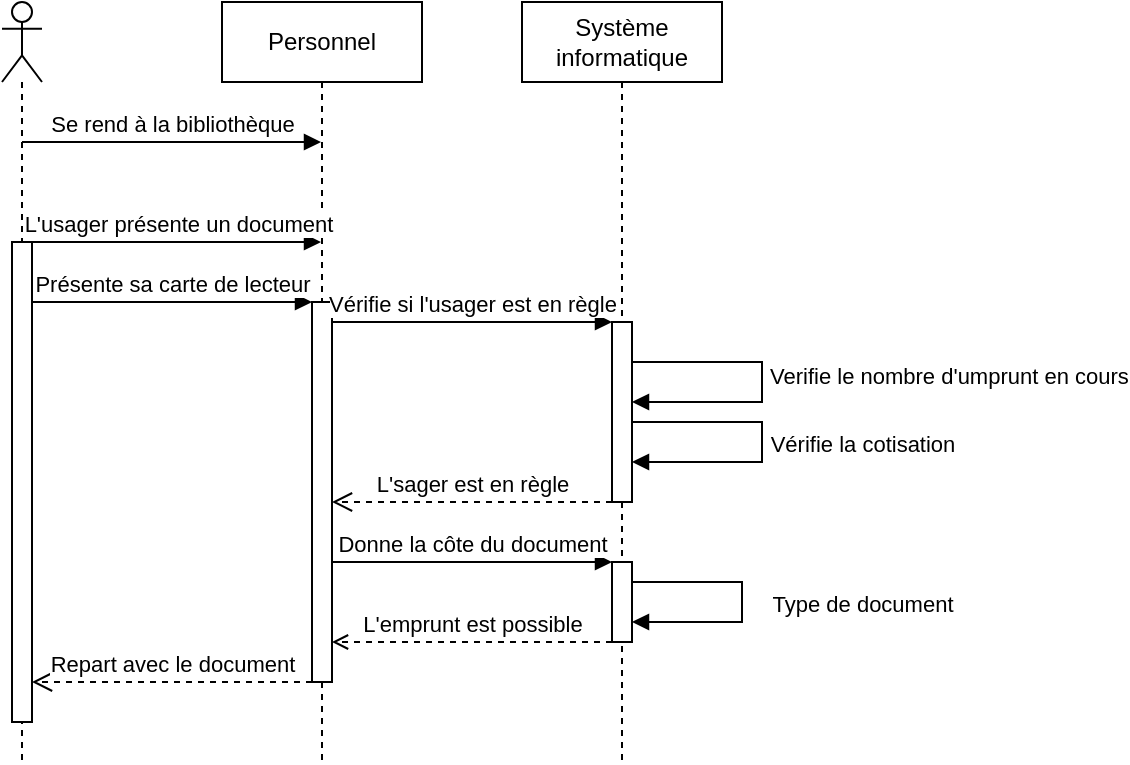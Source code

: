 <mxfile version="21.8.2" type="google">
  <diagram name="Page-1" id="_BqyRzLNo1S69w7Z7h8G">
    <mxGraphModel grid="1" page="1" gridSize="10" guides="1" tooltips="1" connect="1" arrows="1" fold="1" pageScale="1" pageWidth="850" pageHeight="1100" math="0" shadow="0">
      <root>
        <mxCell id="0" />
        <mxCell id="1" parent="0" />
        <mxCell id="S2xMBP4nTn8Yaqxc27Of-8" value="" style="shape=umlLifeline;perimeter=lifelinePerimeter;whiteSpace=wrap;html=1;container=1;dropTarget=0;collapsible=0;recursiveResize=0;outlineConnect=0;portConstraint=eastwest;newEdgeStyle={&quot;curved&quot;:0,&quot;rounded&quot;:0};participant=umlActor;" vertex="1" parent="1">
          <mxGeometry x="150" y="80" width="20" height="380" as="geometry" />
        </mxCell>
        <mxCell id="S2xMBP4nTn8Yaqxc27Of-29" value="" style="html=1;points=[[0,0,0,0,5],[0,1,0,0,-5],[1,0,0,0,5],[1,1,0,0,-5]];perimeter=orthogonalPerimeter;outlineConnect=0;targetShapes=umlLifeline;portConstraint=eastwest;newEdgeStyle={&quot;curved&quot;:0,&quot;rounded&quot;:0};" vertex="1" parent="S2xMBP4nTn8Yaqxc27Of-8">
          <mxGeometry x="5" y="120" width="10" height="240" as="geometry" />
        </mxCell>
        <mxCell id="S2xMBP4nTn8Yaqxc27Of-11" value="Personnel" style="shape=umlLifeline;perimeter=lifelinePerimeter;whiteSpace=wrap;html=1;container=1;dropTarget=0;collapsible=0;recursiveResize=0;outlineConnect=0;portConstraint=eastwest;newEdgeStyle={&quot;curved&quot;:0,&quot;rounded&quot;:0};" vertex="1" parent="1">
          <mxGeometry x="260" y="80" width="100" height="380" as="geometry" />
        </mxCell>
        <mxCell id="S2xMBP4nTn8Yaqxc27Of-13" value="" style="html=1;points=[[0,0,0,0,5],[0,1,0,0,-5],[1,0,0,0,5],[1,1,0,0,-5]];perimeter=orthogonalPerimeter;outlineConnect=0;targetShapes=umlLifeline;portConstraint=eastwest;newEdgeStyle={&quot;curved&quot;:0,&quot;rounded&quot;:0};" vertex="1" parent="S2xMBP4nTn8Yaqxc27Of-11">
          <mxGeometry x="45" y="150" width="10" height="190" as="geometry" />
        </mxCell>
        <mxCell id="S2xMBP4nTn8Yaqxc27Of-12" value="Système informatique" style="shape=umlLifeline;perimeter=lifelinePerimeter;whiteSpace=wrap;html=1;container=1;dropTarget=0;collapsible=0;recursiveResize=0;outlineConnect=0;portConstraint=eastwest;newEdgeStyle={&quot;curved&quot;:0,&quot;rounded&quot;:0};" vertex="1" parent="1">
          <mxGeometry x="410" y="80" width="100" height="380" as="geometry" />
        </mxCell>
        <mxCell id="S2xMBP4nTn8Yaqxc27Of-27" value="" style="html=1;points=[[0,0,0,0,5],[0,1,0,0,-5],[1,0,0,0,5],[1,1,0,0,-5]];perimeter=orthogonalPerimeter;outlineConnect=0;targetShapes=umlLifeline;portConstraint=eastwest;newEdgeStyle={&quot;curved&quot;:0,&quot;rounded&quot;:0};" vertex="1" parent="S2xMBP4nTn8Yaqxc27Of-12">
          <mxGeometry x="45" y="160" width="10" height="90" as="geometry" />
        </mxCell>
        <mxCell id="S2xMBP4nTn8Yaqxc27Of-39" value="" style="html=1;points=[[0,0,0,0,5],[0,1,0,0,-5],[1,0,0,0,5],[1,1,0,0,-5]];perimeter=orthogonalPerimeter;outlineConnect=0;targetShapes=umlLifeline;portConstraint=eastwest;newEdgeStyle={&quot;curved&quot;:0,&quot;rounded&quot;:0};" vertex="1" parent="S2xMBP4nTn8Yaqxc27Of-12">
          <mxGeometry x="45" y="280" width="10" height="40" as="geometry" />
        </mxCell>
        <mxCell id="S2xMBP4nTn8Yaqxc27Of-41" value="Type de document" style="html=1;verticalAlign=bottom;endArrow=block;curved=0;rounded=0;" edge="1" parent="S2xMBP4nTn8Yaqxc27Of-12">
          <mxGeometry x="0.154" y="-60" width="80" relative="1" as="geometry">
            <mxPoint x="55" y="290" as="sourcePoint" />
            <mxPoint x="55" y="310" as="targetPoint" />
            <Array as="points">
              <mxPoint x="110" y="290" />
              <mxPoint x="110" y="310" />
            </Array>
            <mxPoint x="60" y="60" as="offset" />
          </mxGeometry>
        </mxCell>
        <mxCell id="S2xMBP4nTn8Yaqxc27Of-15" value="Se rend à la bibliothèque" style="html=1;verticalAlign=bottom;endArrow=block;curved=0;rounded=0;" edge="1" parent="1" target="S2xMBP4nTn8Yaqxc27Of-11">
          <mxGeometry width="80" relative="1" as="geometry">
            <mxPoint x="160" y="150" as="sourcePoint" />
            <mxPoint x="240" y="150" as="targetPoint" />
          </mxGeometry>
        </mxCell>
        <mxCell id="S2xMBP4nTn8Yaqxc27Of-20" value="Présente sa carte de lecteur" style="html=1;verticalAlign=bottom;endArrow=block;curved=0;rounded=0;" edge="1" parent="1">
          <mxGeometry width="80" relative="1" as="geometry">
            <mxPoint x="165" y="230" as="sourcePoint" />
            <mxPoint x="305" y="230" as="targetPoint" />
          </mxGeometry>
        </mxCell>
        <mxCell id="S2xMBP4nTn8Yaqxc27Of-21" value="Vérifie si l&#39;usager est en règle" style="html=1;verticalAlign=bottom;endArrow=block;curved=0;rounded=0;" edge="1" parent="1">
          <mxGeometry width="80" relative="1" as="geometry">
            <mxPoint x="315" y="240" as="sourcePoint" />
            <mxPoint x="455" y="240" as="targetPoint" />
          </mxGeometry>
        </mxCell>
        <mxCell id="S2xMBP4nTn8Yaqxc27Of-28" value="L&#39;sager est en règle" style="html=1;verticalAlign=bottom;endArrow=open;dashed=1;endSize=8;curved=0;rounded=0;" edge="1" parent="1">
          <mxGeometry relative="1" as="geometry">
            <mxPoint x="455" y="330" as="sourcePoint" />
            <mxPoint x="315" y="330" as="targetPoint" />
          </mxGeometry>
        </mxCell>
        <mxCell id="S2xMBP4nTn8Yaqxc27Of-34" value="Vérifie la cotisation" style="html=1;verticalAlign=bottom;endArrow=block;curved=0;rounded=0;" edge="1" parent="1">
          <mxGeometry x="0.133" y="-50" width="80" relative="1" as="geometry">
            <mxPoint x="465" y="290" as="sourcePoint" />
            <mxPoint x="465" y="310" as="targetPoint" />
            <Array as="points">
              <mxPoint x="530" y="290" />
              <mxPoint x="530" y="310" />
              <mxPoint x="500" y="310" />
            </Array>
            <mxPoint x="50" y="50" as="offset" />
          </mxGeometry>
        </mxCell>
        <mxCell id="S2xMBP4nTn8Yaqxc27Of-25" value="Verifie le nombre d&#39;umprunt en cours" style="html=1;align=left;spacingLeft=2;endArrow=block;rounded=0;edgeStyle=orthogonalEdgeStyle;curved=0;rounded=0;" edge="1" parent="1" target="S2xMBP4nTn8Yaqxc27Of-27">
          <mxGeometry x="-0.039" relative="1" as="geometry">
            <mxPoint x="465" y="260" as="sourcePoint" />
            <Array as="points">
              <mxPoint x="530" y="260" />
              <mxPoint x="530" y="280" />
            </Array>
            <mxPoint x="480" y="280" as="targetPoint" />
            <mxPoint as="offset" />
          </mxGeometry>
        </mxCell>
        <mxCell id="S2xMBP4nTn8Yaqxc27Of-35" value="L&#39;usager présente un document" style="html=1;verticalAlign=bottom;endArrow=block;curved=0;rounded=0;" edge="1" parent="1">
          <mxGeometry width="80" relative="1" as="geometry">
            <mxPoint x="165" y="200" as="sourcePoint" />
            <mxPoint x="309.5" y="200" as="targetPoint" />
          </mxGeometry>
        </mxCell>
        <mxCell id="S2xMBP4nTn8Yaqxc27Of-40" value="Donne la côte du document" style="html=1;verticalAlign=bottom;endArrow=block;curved=0;rounded=0;" edge="1" parent="1" source="S2xMBP4nTn8Yaqxc27Of-13" target="S2xMBP4nTn8Yaqxc27Of-39">
          <mxGeometry width="80" relative="1" as="geometry">
            <mxPoint x="330" y="370" as="sourcePoint" />
            <mxPoint x="410" y="370" as="targetPoint" />
          </mxGeometry>
        </mxCell>
        <mxCell id="20DQNpyO9kEKoC3bl9Dw-1" value="L&#39;emprunt est possible" style="html=1;verticalAlign=bottom;endArrow=open;curved=0;rounded=0;dashed=1;endFill=0;" edge="1" parent="1" source="S2xMBP4nTn8Yaqxc27Of-39">
          <mxGeometry width="80" relative="1" as="geometry">
            <mxPoint x="440" y="400" as="sourcePoint" />
            <mxPoint x="315" y="400" as="targetPoint" />
          </mxGeometry>
        </mxCell>
        <mxCell id="20DQNpyO9kEKoC3bl9Dw-2" value="Repart avec le document" style="html=1;verticalAlign=bottom;endArrow=open;dashed=1;endSize=8;curved=0;rounded=0;" edge="1" parent="1" target="S2xMBP4nTn8Yaqxc27Of-29">
          <mxGeometry relative="1" as="geometry">
            <mxPoint x="305" y="420" as="sourcePoint" />
            <mxPoint x="200" y="420" as="targetPoint" />
          </mxGeometry>
        </mxCell>
      </root>
    </mxGraphModel>
  </diagram>
</mxfile>
